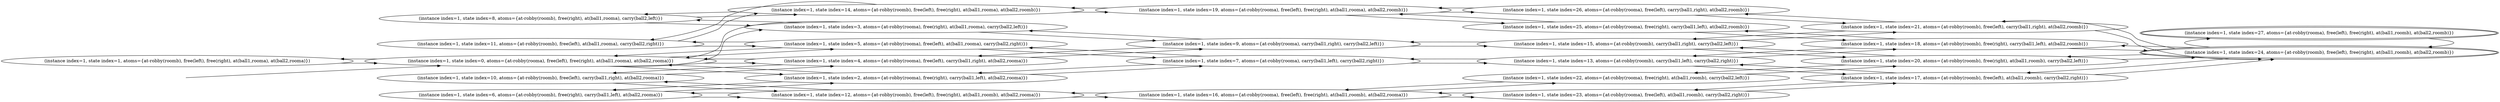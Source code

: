 digraph {
rankdir="LR"
s1[label="(instance index=1, state index=1, atoms={at-robby(roomb), free(left), free(right), at(ball1,rooma), at(ball2,rooma)})"]
s8[label="(instance index=1, state index=8, atoms={at-robby(roomb), free(right), at(ball1,rooma), carry(ball2,left)})"]
s10[label="(instance index=1, state index=10, atoms={at-robby(roomb), free(left), carry(ball1,right), at(ball2,rooma)})"]
s6[label="(instance index=1, state index=6, atoms={at-robby(roomb), free(right), carry(ball1,left), at(ball2,rooma)})"]
s0[label="(instance index=1, state index=0, atoms={at-robby(rooma), free(left), free(right), at(ball1,rooma), at(ball2,rooma)})"]
s11[label="(instance index=1, state index=11, atoms={at-robby(roomb), free(left), at(ball1,rooma), carry(ball2,right)})"]
s3[label="(instance index=1, state index=3, atoms={at-robby(rooma), free(right), at(ball1,rooma), carry(ball2,left)})"]
s4[label="(instance index=1, state index=4, atoms={at-robby(rooma), free(left), carry(ball1,right), at(ball2,rooma)})"]
s14[label="(instance index=1, state index=14, atoms={at-robby(roomb), free(left), free(right), at(ball1,rooma), at(ball2,roomb)})"]
s12[label="(instance index=1, state index=12, atoms={at-robby(roomb), free(left), free(right), at(ball1,roomb), at(ball2,rooma)})"]
s2[label="(instance index=1, state index=2, atoms={at-robby(rooma), free(right), carry(ball1,left), at(ball2,rooma)})"]
s5[label="(instance index=1, state index=5, atoms={at-robby(rooma), free(left), at(ball1,rooma), carry(ball2,right)})"]
s9[label="(instance index=1, state index=9, atoms={at-robby(rooma), carry(ball1,right), carry(ball2,left)})"]
s19[label="(instance index=1, state index=19, atoms={at-robby(rooma), free(left), free(right), at(ball1,rooma), at(ball2,roomb)})"]
s16[label="(instance index=1, state index=16, atoms={at-robby(rooma), free(left), free(right), at(ball1,roomb), at(ball2,rooma)})"]
s7[label="(instance index=1, state index=7, atoms={at-robby(rooma), carry(ball1,left), carry(ball2,right)})"]
s13[label="(instance index=1, state index=13, atoms={at-robby(roomb), carry(ball1,left), carry(ball2,right)})"]
s26[label="(instance index=1, state index=26, atoms={at-robby(rooma), free(left), carry(ball1,right), at(ball2,roomb)})"]
s23[label="(instance index=1, state index=23, atoms={at-robby(rooma), free(left), at(ball1,roomb), carry(ball2,right)})"]
s25[label="(instance index=1, state index=25, atoms={at-robby(rooma), free(right), carry(ball1,left), at(ball2,roomb)})"]
s15[label="(instance index=1, state index=15, atoms={at-robby(roomb), carry(ball1,right), carry(ball2,left)})"]
s22[label="(instance index=1, state index=22, atoms={at-robby(rooma), free(right), at(ball1,roomb), carry(ball2,left)})"]
s17[label="(instance index=1, state index=17, atoms={at-robby(roomb), free(left), at(ball1,roomb), carry(ball2,right)})"]
s18[label="(instance index=1, state index=18, atoms={at-robby(roomb), free(right), carry(ball1,left), at(ball2,roomb)})"]
s20[label="(instance index=1, state index=20, atoms={at-robby(roomb), free(right), at(ball1,roomb), carry(ball2,left)})"]
s21[label="(instance index=1, state index=21, atoms={at-robby(roomb), free(left), carry(ball1,right), at(ball2,roomb)})"]
s27[peripheries=2,label="(instance index=1, state index=27, atoms={at-robby(rooma), free(left), free(right), at(ball1,roomb), at(ball2,roomb)})"]
s24[peripheries=2,label="(instance index=1, state index=24, atoms={at-robby(roomb), free(left), free(right), at(ball1,roomb), at(ball2,roomb)})"]
Dangling [ label = "", style = invis ]
{ rank = same; Dangling }
Dangling -> s0
{ rank = same; s0}
{ rank = same; s8,s10,s6,s0,s11}
{ rank = same; s3,s4,s14,s12,s2,s5}
{ rank = same; s9,s19,s16,s7}
{ rank = same; s13,s26,s23,s25,s15,s22}
{ rank = same; s17,s18,s20,s21}
{ rank = same; s27,s24}
{
s1->s0
}
{
s8->s14
s8->s3
s10->s12
s10->s4
s6->s12
s6->s2
s0->s5
s0->s4
s0->s3
s0->s2
s0->s1
s11->s14
s11->s5
}
{
s3->s0
s3->s9
s3->s8
s4->s0
s4->s9
s4->s10
s14->s11
s14->s8
s14->s19
s12->s10
s12->s6
s12->s16
s2->s0
s2->s7
s2->s6
s5->s0
s5->s7
s5->s11
}
{
s9->s4
s9->s3
s9->s15
s19->s26
s19->s25
s19->s14
s16->s23
s16->s22
s16->s12
s7->s2
s7->s5
s7->s13
}
{
s13->s18
s13->s17
s13->s7
s26->s19
s26->s21
s23->s16
s23->s17
s25->s19
s25->s18
s15->s21
s15->s20
s15->s9
s22->s16
s22->s20
}
{
s17->s24
s17->s13
s17->s23
s18->s24
s18->s13
s18->s25
s20->s24
s20->s15
s20->s22
s21->s24
s21->s15
s21->s26
}
{
s27->s24
s24->s17
s24->s21
s24->s20
s24->s18
s24->s27
}
}
